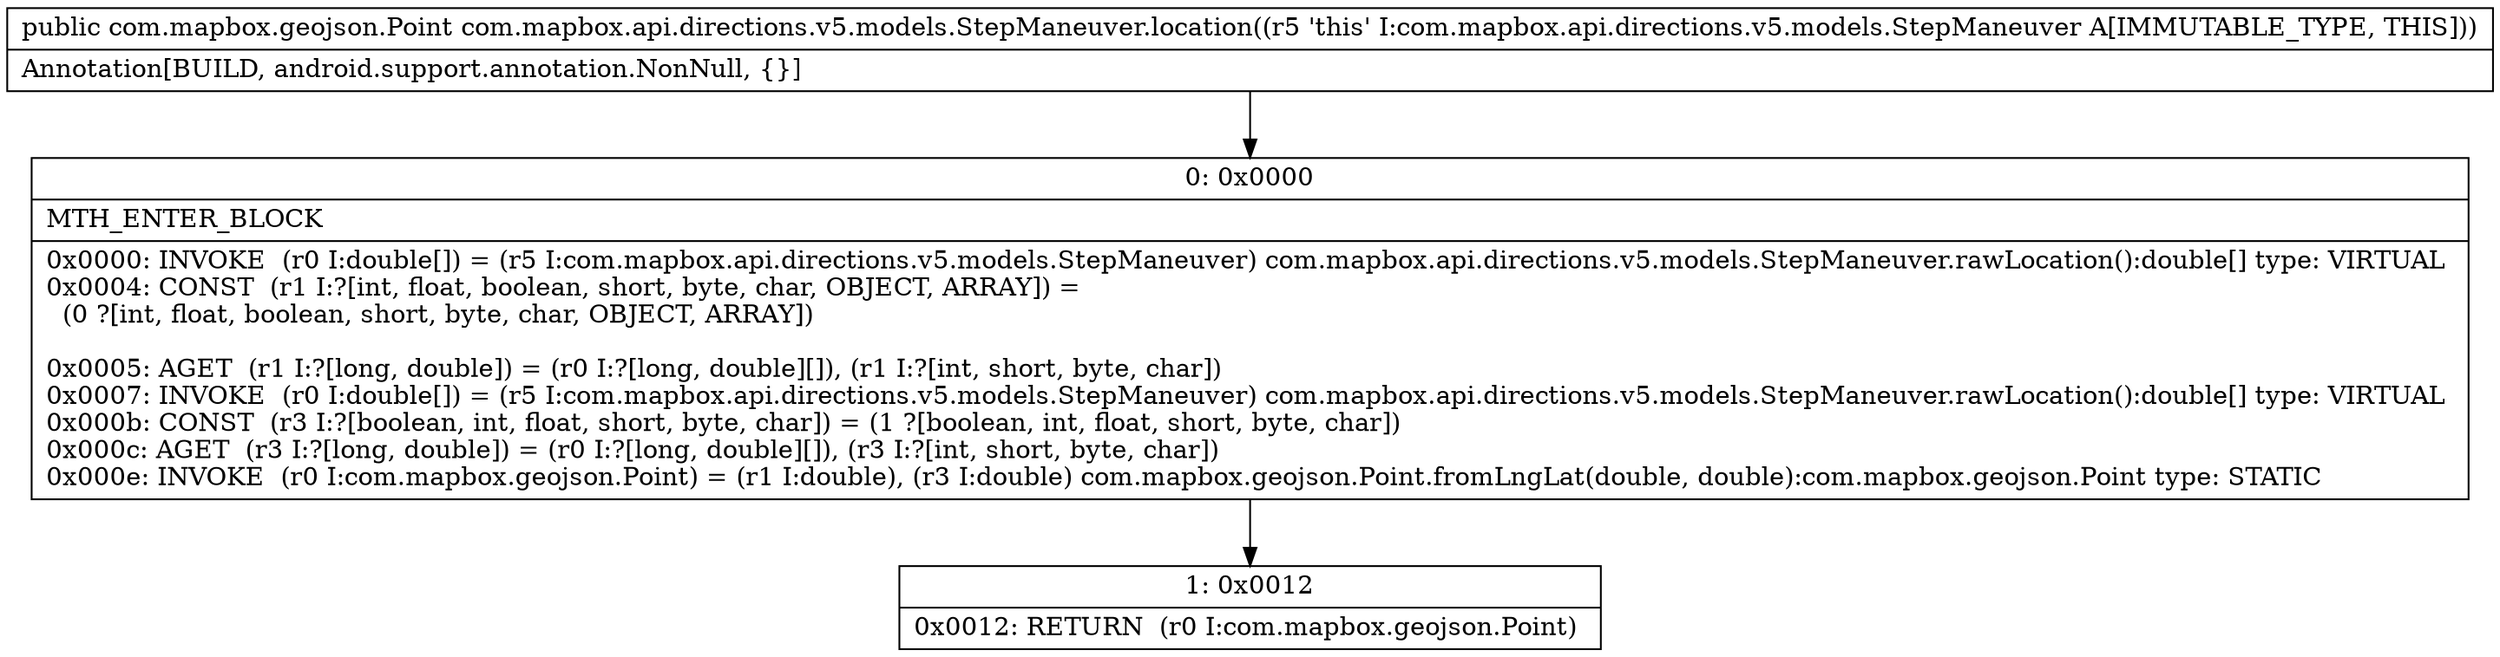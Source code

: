 digraph "CFG forcom.mapbox.api.directions.v5.models.StepManeuver.location()Lcom\/mapbox\/geojson\/Point;" {
Node_0 [shape=record,label="{0\:\ 0x0000|MTH_ENTER_BLOCK\l|0x0000: INVOKE  (r0 I:double[]) = (r5 I:com.mapbox.api.directions.v5.models.StepManeuver) com.mapbox.api.directions.v5.models.StepManeuver.rawLocation():double[] type: VIRTUAL \l0x0004: CONST  (r1 I:?[int, float, boolean, short, byte, char, OBJECT, ARRAY]) = \l  (0 ?[int, float, boolean, short, byte, char, OBJECT, ARRAY])\l \l0x0005: AGET  (r1 I:?[long, double]) = (r0 I:?[long, double][]), (r1 I:?[int, short, byte, char]) \l0x0007: INVOKE  (r0 I:double[]) = (r5 I:com.mapbox.api.directions.v5.models.StepManeuver) com.mapbox.api.directions.v5.models.StepManeuver.rawLocation():double[] type: VIRTUAL \l0x000b: CONST  (r3 I:?[boolean, int, float, short, byte, char]) = (1 ?[boolean, int, float, short, byte, char]) \l0x000c: AGET  (r3 I:?[long, double]) = (r0 I:?[long, double][]), (r3 I:?[int, short, byte, char]) \l0x000e: INVOKE  (r0 I:com.mapbox.geojson.Point) = (r1 I:double), (r3 I:double) com.mapbox.geojson.Point.fromLngLat(double, double):com.mapbox.geojson.Point type: STATIC \l}"];
Node_1 [shape=record,label="{1\:\ 0x0012|0x0012: RETURN  (r0 I:com.mapbox.geojson.Point) \l}"];
MethodNode[shape=record,label="{public com.mapbox.geojson.Point com.mapbox.api.directions.v5.models.StepManeuver.location((r5 'this' I:com.mapbox.api.directions.v5.models.StepManeuver A[IMMUTABLE_TYPE, THIS]))  | Annotation[BUILD, android.support.annotation.NonNull, \{\}]\l}"];
MethodNode -> Node_0;
Node_0 -> Node_1;
}

